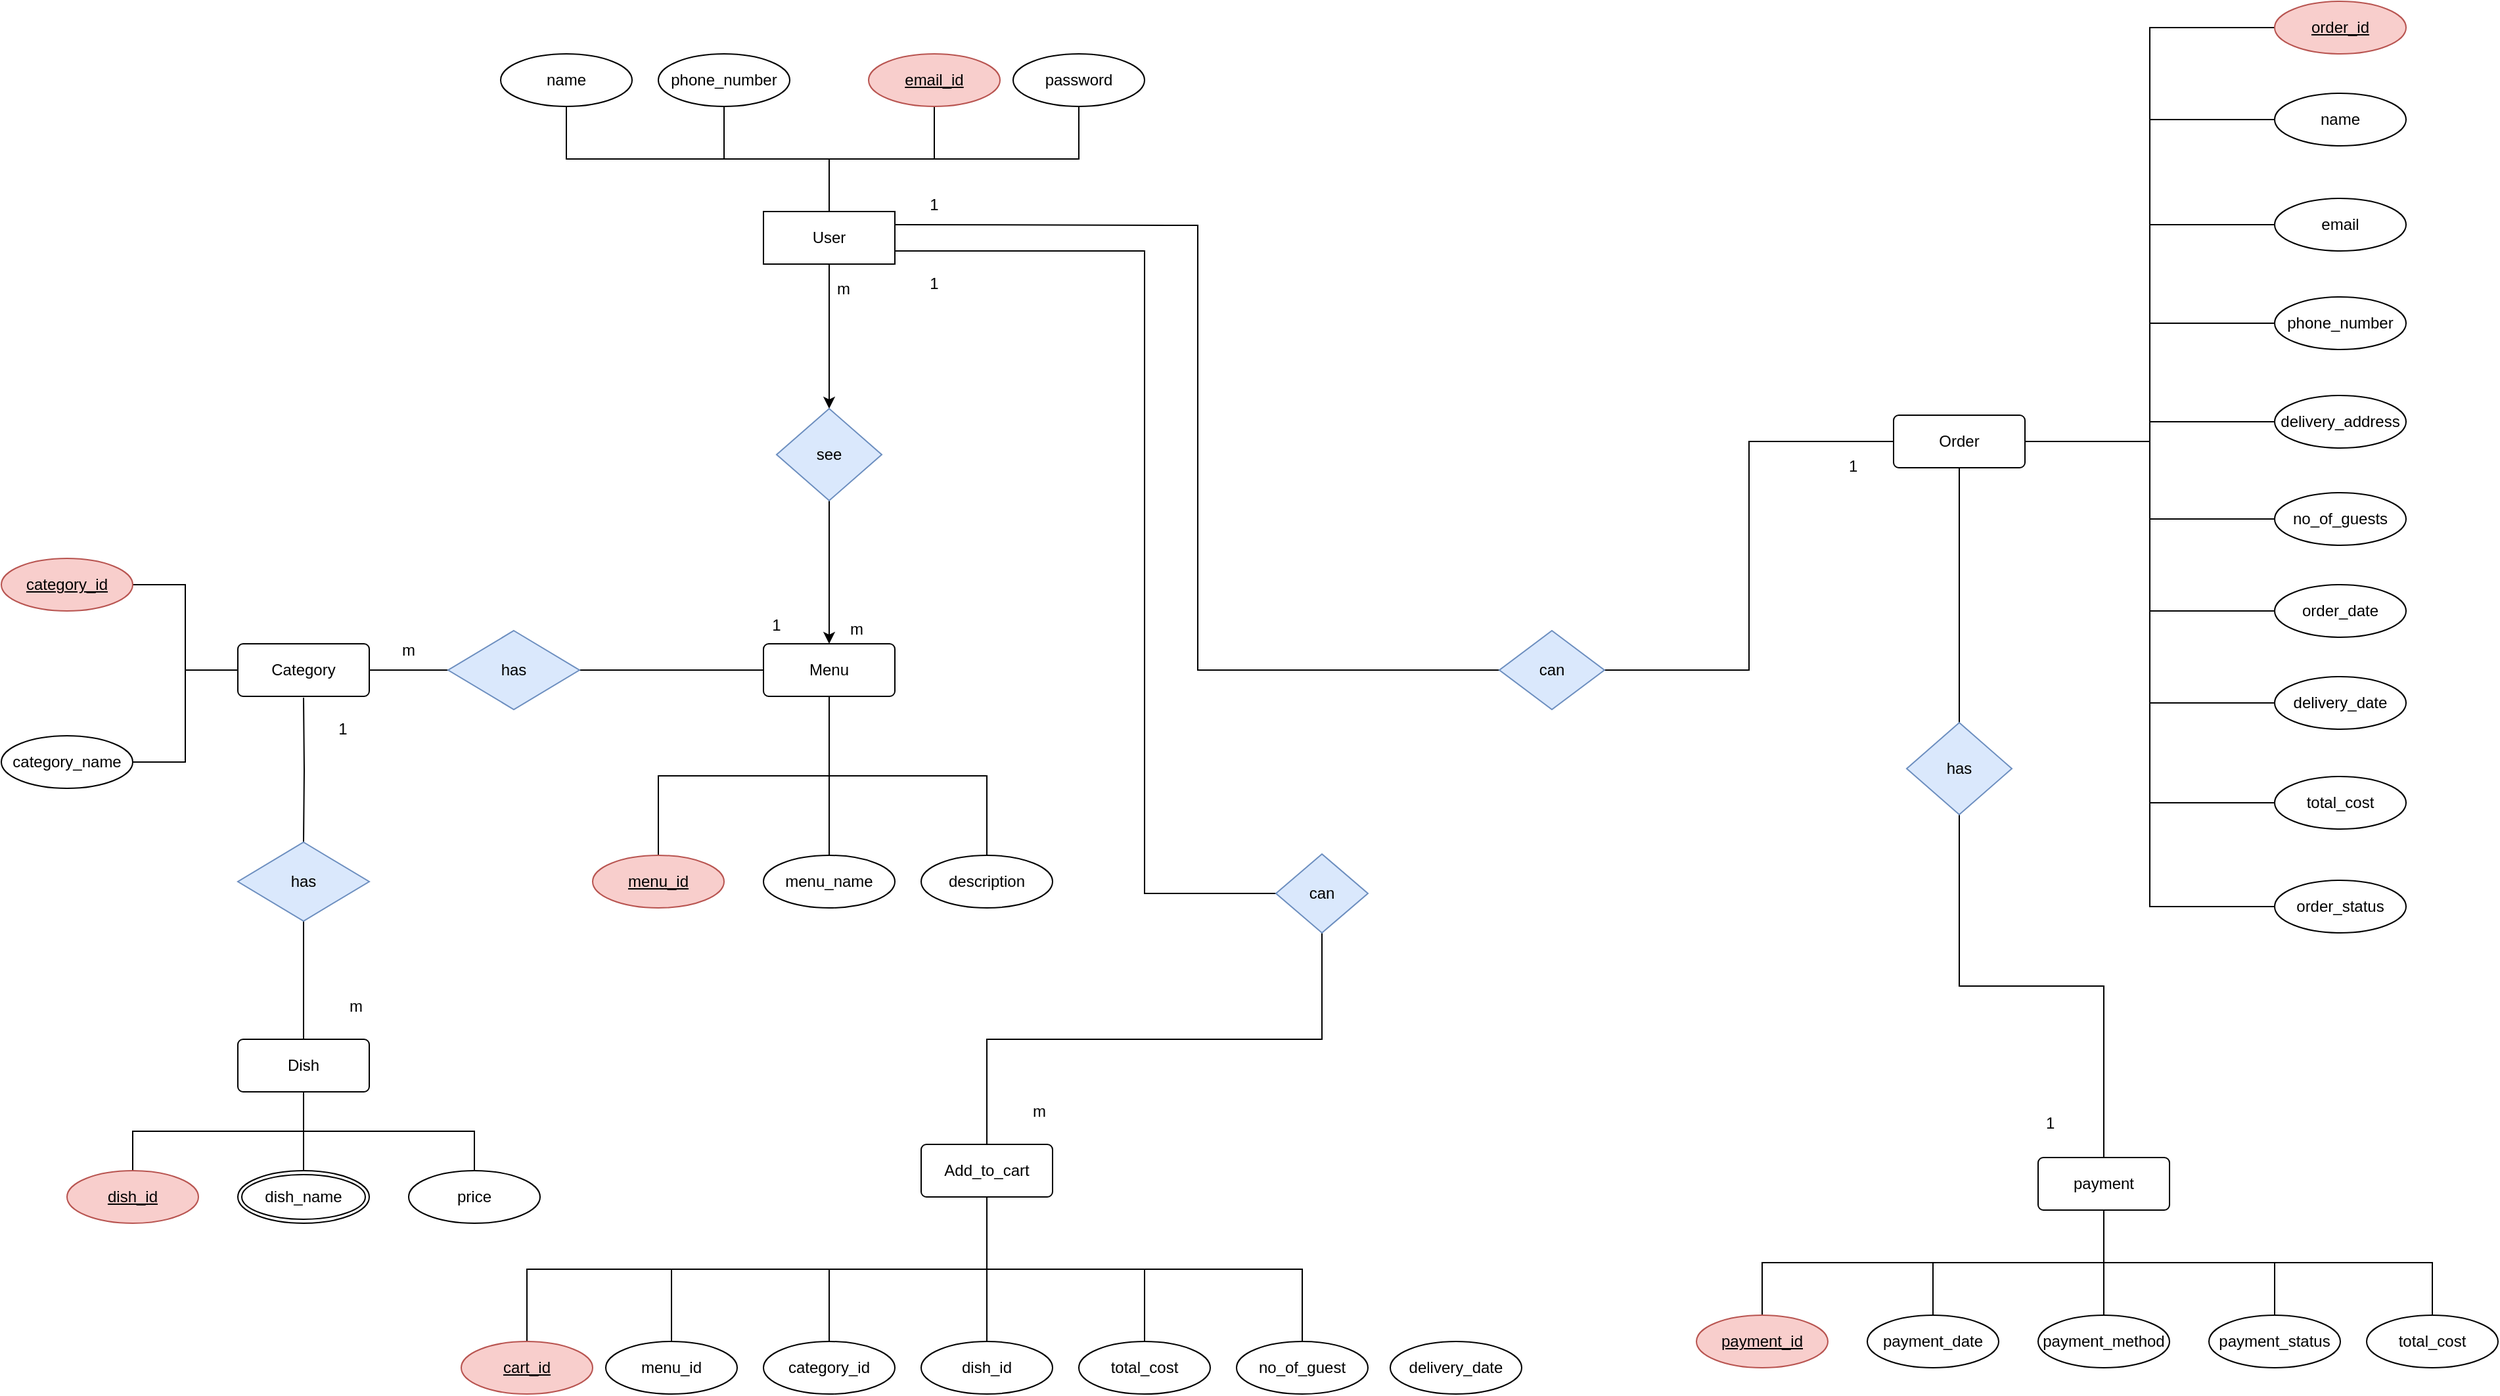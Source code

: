 <mxfile version="21.0.6" type="device"><diagram name="Page-1" id="XF-kKE0dtJpNakF3JRBF"><mxGraphModel dx="3089" dy="1598" grid="1" gridSize="10" guides="1" tooltips="1" connect="1" arrows="1" fold="1" page="1" pageScale="1" pageWidth="827" pageHeight="1169" math="0" shadow="0"><root><mxCell id="0"/><mxCell id="1" parent="0"/><mxCell id="-uG97WKaE9Wgx-sMF0Sz-5" style="edgeStyle=orthogonalEdgeStyle;rounded=0;orthogonalLoop=1;jettySize=auto;html=1;entryX=0.5;entryY=1;entryDx=0;entryDy=0;exitX=0.5;exitY=0;exitDx=0;exitDy=0;endArrow=none;endFill=0;" parent="1" source="2VenwMwVTydl-7DKRaez-1" target="-uG97WKaE9Wgx-sMF0Sz-1" edge="1"><mxGeometry relative="1" as="geometry"/></mxCell><mxCell id="-uG97WKaE9Wgx-sMF0Sz-6" style="edgeStyle=orthogonalEdgeStyle;rounded=0;orthogonalLoop=1;jettySize=auto;html=1;entryX=0.5;entryY=1;entryDx=0;entryDy=0;endArrow=none;endFill=0;" parent="1" source="2VenwMwVTydl-7DKRaez-1" target="-uG97WKaE9Wgx-sMF0Sz-2" edge="1"><mxGeometry relative="1" as="geometry"/></mxCell><mxCell id="-uG97WKaE9Wgx-sMF0Sz-7" style="edgeStyle=orthogonalEdgeStyle;rounded=0;orthogonalLoop=1;jettySize=auto;html=1;entryX=0.5;entryY=1;entryDx=0;entryDy=0;exitX=0.5;exitY=0;exitDx=0;exitDy=0;endArrow=none;endFill=0;" parent="1" source="2VenwMwVTydl-7DKRaez-1" target="-uG97WKaE9Wgx-sMF0Sz-3" edge="1"><mxGeometry relative="1" as="geometry"/></mxCell><mxCell id="-uG97WKaE9Wgx-sMF0Sz-8" style="edgeStyle=orthogonalEdgeStyle;rounded=0;orthogonalLoop=1;jettySize=auto;html=1;entryX=0.5;entryY=1;entryDx=0;entryDy=0;exitX=0.5;exitY=0;exitDx=0;exitDy=0;endArrow=none;endFill=0;" parent="1" source="2VenwMwVTydl-7DKRaez-1" target="-uG97WKaE9Wgx-sMF0Sz-4" edge="1"><mxGeometry relative="1" as="geometry"/></mxCell><mxCell id="-uG97WKaE9Wgx-sMF0Sz-11" value="" style="edgeStyle=orthogonalEdgeStyle;rounded=0;orthogonalLoop=1;jettySize=auto;html=1;endArrow=classic;endFill=1;" parent="1" source="2VenwMwVTydl-7DKRaez-1" target="-uG97WKaE9Wgx-sMF0Sz-10" edge="1"><mxGeometry relative="1" as="geometry"/></mxCell><mxCell id="2VenwMwVTydl-7DKRaez-1" value="User" style="whiteSpace=wrap;html=1;align=center;" parent="1" vertex="1"><mxGeometry x="350" y="160" width="100" height="40" as="geometry"/></mxCell><mxCell id="-uG97WKaE9Wgx-sMF0Sz-1" value="name" style="ellipse;whiteSpace=wrap;html=1;align=center;" parent="1" vertex="1"><mxGeometry x="150" y="40" width="100" height="40" as="geometry"/></mxCell><mxCell id="-uG97WKaE9Wgx-sMF0Sz-2" value="phone_number" style="ellipse;whiteSpace=wrap;html=1;align=center;" parent="1" vertex="1"><mxGeometry x="270" y="40" width="100" height="40" as="geometry"/></mxCell><mxCell id="-uG97WKaE9Wgx-sMF0Sz-3" value="email_id" style="ellipse;whiteSpace=wrap;html=1;align=center;fontStyle=4;fillColor=#f8cecc;strokeColor=#b85450;" parent="1" vertex="1"><mxGeometry x="430" y="40" width="100" height="40" as="geometry"/></mxCell><mxCell id="-uG97WKaE9Wgx-sMF0Sz-4" value="password" style="ellipse;whiteSpace=wrap;html=1;align=center;" parent="1" vertex="1"><mxGeometry x="540" y="40" width="100" height="40" as="geometry"/></mxCell><mxCell id="-uG97WKaE9Wgx-sMF0Sz-111" style="edgeStyle=orthogonalEdgeStyle;rounded=0;orthogonalLoop=1;jettySize=auto;html=1;entryX=0.5;entryY=0;entryDx=0;entryDy=0;endArrow=none;endFill=0;exitX=0.5;exitY=1;exitDx=0;exitDy=0;" parent="1" source="-uG97WKaE9Wgx-sMF0Sz-9" target="-uG97WKaE9Wgx-sMF0Sz-109" edge="1"><mxGeometry relative="1" as="geometry"/></mxCell><mxCell id="vUsRs15WoBCF-Gh3LE6S-5" style="edgeStyle=orthogonalEdgeStyle;rounded=0;orthogonalLoop=1;jettySize=auto;html=1;entryX=0.5;entryY=0;entryDx=0;entryDy=0;endArrow=none;endFill=0;" parent="1" source="-uG97WKaE9Wgx-sMF0Sz-9" target="vUsRs15WoBCF-Gh3LE6S-30" edge="1"><mxGeometry relative="1" as="geometry"><mxPoint x="380" y="650" as="targetPoint"/></mxGeometry></mxCell><mxCell id="vUsRs15WoBCF-Gh3LE6S-8" style="edgeStyle=orthogonalEdgeStyle;rounded=0;orthogonalLoop=1;jettySize=auto;html=1;entryX=1;entryY=0.5;entryDx=0;entryDy=0;endArrow=none;endFill=0;" parent="1" source="-uG97WKaE9Wgx-sMF0Sz-9" target="vUsRs15WoBCF-Gh3LE6S-7" edge="1"><mxGeometry relative="1" as="geometry"/></mxCell><mxCell id="vUsRs15WoBCF-Gh3LE6S-31" style="edgeStyle=orthogonalEdgeStyle;rounded=0;orthogonalLoop=1;jettySize=auto;html=1;entryX=0.5;entryY=0;entryDx=0;entryDy=0;exitX=0.5;exitY=1;exitDx=0;exitDy=0;endArrow=none;endFill=0;" parent="1" source="-uG97WKaE9Wgx-sMF0Sz-9" target="vUsRs15WoBCF-Gh3LE6S-29" edge="1"><mxGeometry relative="1" as="geometry"/></mxCell><mxCell id="vUsRs15WoBCF-Gh3LE6S-67" style="edgeStyle=orthogonalEdgeStyle;rounded=0;orthogonalLoop=1;jettySize=auto;html=1;entryX=0;entryY=0.5;entryDx=0;entryDy=0;endArrow=none;endFill=0;" parent="1" target="vUsRs15WoBCF-Gh3LE6S-64" edge="1"><mxGeometry relative="1" as="geometry"><mxPoint x="450" y="170" as="sourcePoint"/></mxGeometry></mxCell><mxCell id="-uG97WKaE9Wgx-sMF0Sz-9" value="Menu" style="rounded=1;arcSize=10;whiteSpace=wrap;html=1;align=center;" parent="1" vertex="1"><mxGeometry x="350" y="489" width="100" height="40" as="geometry"/></mxCell><mxCell id="-uG97WKaE9Wgx-sMF0Sz-12" value="" style="edgeStyle=orthogonalEdgeStyle;rounded=0;orthogonalLoop=1;jettySize=auto;html=1;endArrow=classic;endFill=1;" parent="1" source="-uG97WKaE9Wgx-sMF0Sz-10" target="-uG97WKaE9Wgx-sMF0Sz-9" edge="1"><mxGeometry relative="1" as="geometry"/></mxCell><mxCell id="-uG97WKaE9Wgx-sMF0Sz-47" style="edgeStyle=orthogonalEdgeStyle;rounded=0;orthogonalLoop=1;jettySize=auto;html=1;entryX=0;entryY=0.5;entryDx=0;entryDy=0;endArrow=none;endFill=0;exitX=1;exitY=0.5;exitDx=0;exitDy=0;" parent="1" source="vUsRs15WoBCF-Gh3LE6S-64" target="-uG97WKaE9Wgx-sMF0Sz-32" edge="1"><mxGeometry relative="1" as="geometry"/></mxCell><mxCell id="-uG97WKaE9Wgx-sMF0Sz-10" value="see" style="shape=rhombus;perimeter=rhombusPerimeter;whiteSpace=wrap;html=1;align=center;fillColor=#dae8fc;strokeColor=#6c8ebf;" parent="1" vertex="1"><mxGeometry x="360" y="310" width="80" height="70" as="geometry"/></mxCell><mxCell id="-uG97WKaE9Wgx-sMF0Sz-18" value="name" style="ellipse;whiteSpace=wrap;html=1;align=center;" parent="1" vertex="1"><mxGeometry x="1500" y="70" width="100" height="40" as="geometry"/></mxCell><mxCell id="-uG97WKaE9Wgx-sMF0Sz-57" value="" style="edgeStyle=orthogonalEdgeStyle;rounded=0;orthogonalLoop=1;jettySize=auto;html=1;endArrow=none;endFill=0;" parent="1" source="-uG97WKaE9Wgx-sMF0Sz-32" target="-uG97WKaE9Wgx-sMF0Sz-56" edge="1"><mxGeometry relative="1" as="geometry"/></mxCell><mxCell id="-uG97WKaE9Wgx-sMF0Sz-70" style="edgeStyle=orthogonalEdgeStyle;rounded=0;orthogonalLoop=1;jettySize=auto;html=1;entryX=0;entryY=0.5;entryDx=0;entryDy=0;endArrow=none;endFill=0;" parent="1" source="-uG97WKaE9Wgx-sMF0Sz-32" target="-uG97WKaE9Wgx-sMF0Sz-41" edge="1"><mxGeometry relative="1" as="geometry"/></mxCell><mxCell id="-uG97WKaE9Wgx-sMF0Sz-71" style="edgeStyle=orthogonalEdgeStyle;rounded=0;orthogonalLoop=1;jettySize=auto;html=1;entryX=0;entryY=0.5;entryDx=0;entryDy=0;endArrow=none;endFill=0;" parent="1" source="-uG97WKaE9Wgx-sMF0Sz-32" target="-uG97WKaE9Wgx-sMF0Sz-18" edge="1"><mxGeometry relative="1" as="geometry"/></mxCell><mxCell id="-uG97WKaE9Wgx-sMF0Sz-72" style="edgeStyle=orthogonalEdgeStyle;rounded=0;orthogonalLoop=1;jettySize=auto;html=1;entryX=0;entryY=0.5;entryDx=0;entryDy=0;endArrow=none;endFill=0;" parent="1" source="-uG97WKaE9Wgx-sMF0Sz-32" target="-uG97WKaE9Wgx-sMF0Sz-35" edge="1"><mxGeometry relative="1" as="geometry"/></mxCell><mxCell id="-uG97WKaE9Wgx-sMF0Sz-73" style="edgeStyle=orthogonalEdgeStyle;rounded=0;orthogonalLoop=1;jettySize=auto;html=1;entryX=0;entryY=0.5;entryDx=0;entryDy=0;endArrow=none;endFill=0;" parent="1" source="-uG97WKaE9Wgx-sMF0Sz-32" target="-uG97WKaE9Wgx-sMF0Sz-34" edge="1"><mxGeometry relative="1" as="geometry"/></mxCell><mxCell id="-uG97WKaE9Wgx-sMF0Sz-74" style="edgeStyle=orthogonalEdgeStyle;rounded=0;orthogonalLoop=1;jettySize=auto;html=1;entryX=0;entryY=0.5;entryDx=0;entryDy=0;endArrow=none;endFill=0;" parent="1" source="-uG97WKaE9Wgx-sMF0Sz-32" target="-uG97WKaE9Wgx-sMF0Sz-42" edge="1"><mxGeometry relative="1" as="geometry"/></mxCell><mxCell id="-uG97WKaE9Wgx-sMF0Sz-75" style="edgeStyle=orthogonalEdgeStyle;rounded=0;orthogonalLoop=1;jettySize=auto;html=1;entryX=0;entryY=0.5;entryDx=0;entryDy=0;endArrow=none;endFill=0;" parent="1" source="-uG97WKaE9Wgx-sMF0Sz-32" target="-uG97WKaE9Wgx-sMF0Sz-36" edge="1"><mxGeometry relative="1" as="geometry"/></mxCell><mxCell id="-uG97WKaE9Wgx-sMF0Sz-77" style="edgeStyle=orthogonalEdgeStyle;rounded=0;orthogonalLoop=1;jettySize=auto;html=1;entryX=0;entryY=0.5;entryDx=0;entryDy=0;endArrow=none;endFill=0;" parent="1" source="-uG97WKaE9Wgx-sMF0Sz-32" target="-uG97WKaE9Wgx-sMF0Sz-37" edge="1"><mxGeometry relative="1" as="geometry"/></mxCell><mxCell id="-uG97WKaE9Wgx-sMF0Sz-78" style="edgeStyle=orthogonalEdgeStyle;rounded=0;orthogonalLoop=1;jettySize=auto;html=1;entryX=0;entryY=0.5;entryDx=0;entryDy=0;endArrow=none;endFill=0;" parent="1" source="-uG97WKaE9Wgx-sMF0Sz-32" target="-uG97WKaE9Wgx-sMF0Sz-39" edge="1"><mxGeometry relative="1" as="geometry"/></mxCell><mxCell id="-uG97WKaE9Wgx-sMF0Sz-79" style="edgeStyle=orthogonalEdgeStyle;rounded=0;orthogonalLoop=1;jettySize=auto;html=1;entryX=0;entryY=0.5;entryDx=0;entryDy=0;endArrow=none;endFill=0;" parent="1" source="-uG97WKaE9Wgx-sMF0Sz-32" target="-uG97WKaE9Wgx-sMF0Sz-40" edge="1"><mxGeometry relative="1" as="geometry"/></mxCell><mxCell id="-uG97WKaE9Wgx-sMF0Sz-80" style="edgeStyle=orthogonalEdgeStyle;rounded=0;orthogonalLoop=1;jettySize=auto;html=1;entryX=0;entryY=0.5;entryDx=0;entryDy=0;endArrow=none;endFill=0;" parent="1" source="-uG97WKaE9Wgx-sMF0Sz-32" target="3U-VzfgGj_ekBbEhc1B7-1" edge="1"><mxGeometry relative="1" as="geometry"><mxPoint x="1500" y="689.0" as="targetPoint"/></mxGeometry></mxCell><mxCell id="-uG97WKaE9Wgx-sMF0Sz-32" value="Order" style="rounded=1;arcSize=10;whiteSpace=wrap;html=1;align=center;" parent="1" vertex="1"><mxGeometry x="1210" y="315" width="100" height="40" as="geometry"/></mxCell><mxCell id="-uG97WKaE9Wgx-sMF0Sz-34" value="phone_number" style="ellipse;whiteSpace=wrap;html=1;align=center;" parent="1" vertex="1"><mxGeometry x="1500" y="225" width="100" height="40" as="geometry"/></mxCell><mxCell id="-uG97WKaE9Wgx-sMF0Sz-35" value="email" style="ellipse;whiteSpace=wrap;html=1;align=center;" parent="1" vertex="1"><mxGeometry x="1500" y="150" width="100" height="40" as="geometry"/></mxCell><mxCell id="-uG97WKaE9Wgx-sMF0Sz-36" value="no_of_guests" style="ellipse;whiteSpace=wrap;html=1;align=center;" parent="1" vertex="1"><mxGeometry x="1500" y="374" width="100" height="40" as="geometry"/></mxCell><mxCell id="-uG97WKaE9Wgx-sMF0Sz-37" value="order_date" style="ellipse;whiteSpace=wrap;html=1;align=center;" parent="1" vertex="1"><mxGeometry x="1500" y="444" width="100" height="40" as="geometry"/></mxCell><mxCell id="-uG97WKaE9Wgx-sMF0Sz-39" value="delivery_date" style="ellipse;whiteSpace=wrap;html=1;align=center;" parent="1" vertex="1"><mxGeometry x="1500" y="514" width="100" height="40" as="geometry"/></mxCell><mxCell id="-uG97WKaE9Wgx-sMF0Sz-40" value="total_cost" style="ellipse;whiteSpace=wrap;html=1;align=center;" parent="1" vertex="1"><mxGeometry x="1500" y="590" width="100" height="40" as="geometry"/></mxCell><mxCell id="-uG97WKaE9Wgx-sMF0Sz-41" value="order_id" style="ellipse;whiteSpace=wrap;html=1;align=center;fontStyle=4;fillColor=#f8cecc;strokeColor=#b85450;" parent="1" vertex="1"><mxGeometry x="1500" width="100" height="40" as="geometry"/></mxCell><mxCell id="-uG97WKaE9Wgx-sMF0Sz-42" value="delivery_address" style="ellipse;whiteSpace=wrap;html=1;align=center;" parent="1" vertex="1"><mxGeometry x="1500" y="300" width="100" height="40" as="geometry"/></mxCell><mxCell id="-uG97WKaE9Wgx-sMF0Sz-65" style="edgeStyle=orthogonalEdgeStyle;rounded=0;orthogonalLoop=1;jettySize=auto;html=1;entryX=0.5;entryY=0;entryDx=0;entryDy=0;endArrow=none;endFill=0;exitX=0.5;exitY=1;exitDx=0;exitDy=0;" parent="1" source="-uG97WKaE9Wgx-sMF0Sz-53" target="-uG97WKaE9Wgx-sMF0Sz-59" edge="1"><mxGeometry relative="1" as="geometry"/></mxCell><mxCell id="-uG97WKaE9Wgx-sMF0Sz-66" style="edgeStyle=orthogonalEdgeStyle;rounded=0;orthogonalLoop=1;jettySize=auto;html=1;entryX=0.5;entryY=0;entryDx=0;entryDy=0;endArrow=none;endFill=0;exitX=0.5;exitY=1;exitDx=0;exitDy=0;" parent="1" source="-uG97WKaE9Wgx-sMF0Sz-53" target="-uG97WKaE9Wgx-sMF0Sz-60" edge="1"><mxGeometry relative="1" as="geometry"/></mxCell><mxCell id="-uG97WKaE9Wgx-sMF0Sz-67" style="edgeStyle=orthogonalEdgeStyle;rounded=0;orthogonalLoop=1;jettySize=auto;html=1;entryX=0.5;entryY=0;entryDx=0;entryDy=0;endArrow=none;endFill=0;" parent="1" source="-uG97WKaE9Wgx-sMF0Sz-53" target="3U-VzfgGj_ekBbEhc1B7-2" edge="1"><mxGeometry relative="1" as="geometry"><mxPoint x="1370" y="1000" as="targetPoint"/></mxGeometry></mxCell><mxCell id="-uG97WKaE9Wgx-sMF0Sz-68" style="edgeStyle=orthogonalEdgeStyle;rounded=0;orthogonalLoop=1;jettySize=auto;html=1;entryX=0.5;entryY=0;entryDx=0;entryDy=0;endArrow=none;endFill=0;exitX=0.5;exitY=1;exitDx=0;exitDy=0;" parent="1" source="-uG97WKaE9Wgx-sMF0Sz-53" target="3U-VzfgGj_ekBbEhc1B7-3" edge="1"><mxGeometry relative="1" as="geometry"><mxPoint x="1500" y="1000" as="targetPoint"/></mxGeometry></mxCell><mxCell id="-uG97WKaE9Wgx-sMF0Sz-82" style="edgeStyle=orthogonalEdgeStyle;rounded=0;orthogonalLoop=1;jettySize=auto;html=1;entryX=0.5;entryY=0;entryDx=0;entryDy=0;endArrow=none;endFill=0;exitX=0.5;exitY=1;exitDx=0;exitDy=0;" parent="1" source="-uG97WKaE9Wgx-sMF0Sz-53" target="-uG97WKaE9Wgx-sMF0Sz-98" edge="1"><mxGeometry relative="1" as="geometry"><mxPoint x="1630" y="1000" as="targetPoint"/></mxGeometry></mxCell><mxCell id="-uG97WKaE9Wgx-sMF0Sz-53" value="payment" style="rounded=1;arcSize=10;whiteSpace=wrap;html=1;align=center;" parent="1" vertex="1"><mxGeometry x="1320" y="880" width="100" height="40" as="geometry"/></mxCell><mxCell id="-uG97WKaE9Wgx-sMF0Sz-58" value="" style="edgeStyle=orthogonalEdgeStyle;rounded=0;orthogonalLoop=1;jettySize=auto;html=1;endArrow=none;endFill=0;entryX=0.5;entryY=0;entryDx=0;entryDy=0;exitX=0.5;exitY=1;exitDx=0;exitDy=0;" parent="1" source="-uG97WKaE9Wgx-sMF0Sz-56" target="-uG97WKaE9Wgx-sMF0Sz-53" edge="1"><mxGeometry relative="1" as="geometry"><mxPoint x="1260" y="730" as="targetPoint"/></mxGeometry></mxCell><mxCell id="-uG97WKaE9Wgx-sMF0Sz-56" value="has" style="shape=rhombus;perimeter=rhombusPerimeter;whiteSpace=wrap;html=1;align=center;fillColor=#dae8fc;strokeColor=#6c8ebf;" parent="1" vertex="1"><mxGeometry x="1220" y="549" width="80" height="70" as="geometry"/></mxCell><mxCell id="-uG97WKaE9Wgx-sMF0Sz-59" value="payment_id" style="ellipse;whiteSpace=wrap;html=1;align=center;fontStyle=4;fillColor=#f8cecc;strokeColor=#b85450;" parent="1" vertex="1"><mxGeometry x="1060" y="1000" width="100" height="40" as="geometry"/></mxCell><mxCell id="-uG97WKaE9Wgx-sMF0Sz-60" value="payment_date" style="ellipse;whiteSpace=wrap;html=1;align=center;" parent="1" vertex="1"><mxGeometry x="1190" y="1000" width="100" height="40" as="geometry"/></mxCell><mxCell id="-uG97WKaE9Wgx-sMF0Sz-97" value="m" style="text;strokeColor=none;fillColor=none;spacingLeft=4;spacingRight=4;overflow=hidden;rotatable=0;points=[[0,0.5],[1,0.5]];portConstraint=eastwest;fontSize=12;" parent="1" vertex="1"><mxGeometry x="400" y="205" width="40" height="30" as="geometry"/></mxCell><mxCell id="-uG97WKaE9Wgx-sMF0Sz-98" value="total_cost" style="ellipse;whiteSpace=wrap;html=1;align=center;" parent="1" vertex="1"><mxGeometry x="1570" y="1000" width="100" height="40" as="geometry"/></mxCell><mxCell id="-uG97WKaE9Wgx-sMF0Sz-109" value="menu_id" style="ellipse;whiteSpace=wrap;html=1;align=center;fillColor=#f8cecc;strokeColor=#b85450;fontStyle=4" parent="1" vertex="1"><mxGeometry x="220" y="650" width="100" height="40" as="geometry"/></mxCell><mxCell id="-uG97WKaE9Wgx-sMF0Sz-117" value="m" style="text;strokeColor=none;fillColor=none;spacingLeft=4;spacingRight=4;overflow=hidden;rotatable=0;points=[[0,0.5],[1,0.5]];portConstraint=eastwest;fontSize=12;" parent="1" vertex="1"><mxGeometry x="410" y="464" width="40" height="30" as="geometry"/></mxCell><mxCell id="-uG97WKaE9Wgx-sMF0Sz-118" value="1" style="text;strokeColor=none;fillColor=none;spacingLeft=4;spacingRight=4;overflow=hidden;rotatable=0;points=[[0,0.5],[1,0.5]];portConstraint=eastwest;fontSize=12;" parent="1" vertex="1"><mxGeometry x="1170" y="340" width="40" height="30" as="geometry"/></mxCell><mxCell id="-uG97WKaE9Wgx-sMF0Sz-120" value="1" style="text;strokeColor=none;fillColor=none;spacingLeft=4;spacingRight=4;overflow=hidden;rotatable=0;points=[[0,0.5],[1,0.5]];portConstraint=eastwest;fontSize=12;" parent="1" vertex="1"><mxGeometry x="1320" y="840" width="40" height="30" as="geometry"/></mxCell><mxCell id="3U-VzfgGj_ekBbEhc1B7-1" value="order_status" style="ellipse;whiteSpace=wrap;html=1;align=center;" parent="1" vertex="1"><mxGeometry x="1500" y="669" width="100" height="40" as="geometry"/></mxCell><mxCell id="3U-VzfgGj_ekBbEhc1B7-2" value="payment_method" style="ellipse;whiteSpace=wrap;html=1;align=center;" parent="1" vertex="1"><mxGeometry x="1320" y="1000" width="100" height="40" as="geometry"/></mxCell><mxCell id="3U-VzfgGj_ekBbEhc1B7-3" value="payment_status" style="ellipse;whiteSpace=wrap;html=1;align=center;" parent="1" vertex="1"><mxGeometry x="1450" y="1000" width="100" height="40" as="geometry"/></mxCell><mxCell id="vUsRs15WoBCF-Gh3LE6S-10" style="edgeStyle=orthogonalEdgeStyle;rounded=0;orthogonalLoop=1;jettySize=auto;html=1;entryX=1;entryY=0.5;entryDx=0;entryDy=0;endArrow=none;endFill=0;exitX=0;exitY=0.5;exitDx=0;exitDy=0;" parent="1" source="vUsRs15WoBCF-Gh3LE6S-1" target="vUsRs15WoBCF-Gh3LE6S-4" edge="1"><mxGeometry relative="1" as="geometry"/></mxCell><mxCell id="vUsRs15WoBCF-Gh3LE6S-14" style="edgeStyle=orthogonalEdgeStyle;rounded=0;orthogonalLoop=1;jettySize=auto;html=1;entryX=1;entryY=0.5;entryDx=0;entryDy=0;endArrow=none;endFill=0;" parent="1" source="vUsRs15WoBCF-Gh3LE6S-1" target="vUsRs15WoBCF-Gh3LE6S-32" edge="1"><mxGeometry relative="1" as="geometry"><mxPoint x="-130" y="584" as="targetPoint"/></mxGeometry></mxCell><mxCell id="vUsRs15WoBCF-Gh3LE6S-16" style="edgeStyle=orthogonalEdgeStyle;rounded=0;orthogonalLoop=1;jettySize=auto;html=1;entryX=0.5;entryY=0;entryDx=0;entryDy=0;endArrow=none;endFill=0;startArrow=none;" parent="1" target="vUsRs15WoBCF-Gh3LE6S-15" edge="1"><mxGeometry relative="1" as="geometry"><mxPoint y="530" as="sourcePoint"/></mxGeometry></mxCell><mxCell id="vUsRs15WoBCF-Gh3LE6S-1" value="Category" style="rounded=1;arcSize=10;whiteSpace=wrap;html=1;align=center;" parent="1" vertex="1"><mxGeometry x="-50" y="489" width="100" height="40" as="geometry"/></mxCell><mxCell id="vUsRs15WoBCF-Gh3LE6S-4" value="category_id" style="ellipse;whiteSpace=wrap;html=1;align=center;fillColor=#f8cecc;strokeColor=#b85450;fontStyle=4" parent="1" vertex="1"><mxGeometry x="-230" y="424" width="100" height="40" as="geometry"/></mxCell><mxCell id="vUsRs15WoBCF-Gh3LE6S-9" style="edgeStyle=orthogonalEdgeStyle;rounded=0;orthogonalLoop=1;jettySize=auto;html=1;entryX=1;entryY=0.5;entryDx=0;entryDy=0;endArrow=none;endFill=0;" parent="1" source="vUsRs15WoBCF-Gh3LE6S-7" target="vUsRs15WoBCF-Gh3LE6S-1" edge="1"><mxGeometry relative="1" as="geometry"/></mxCell><mxCell id="vUsRs15WoBCF-Gh3LE6S-7" value="has" style="shape=rhombus;perimeter=rhombusPerimeter;whiteSpace=wrap;html=1;align=center;fillColor=#dae8fc;strokeColor=#6c8ebf;" parent="1" vertex="1"><mxGeometry x="110" y="479" width="100" height="60" as="geometry"/></mxCell><mxCell id="vUsRs15WoBCF-Gh3LE6S-18" style="edgeStyle=orthogonalEdgeStyle;rounded=0;orthogonalLoop=1;jettySize=auto;html=1;entryX=0.5;entryY=0;entryDx=0;entryDy=0;endArrow=none;endFill=0;" parent="1" source="vUsRs15WoBCF-Gh3LE6S-15" target="vUsRs15WoBCF-Gh3LE6S-17" edge="1"><mxGeometry relative="1" as="geometry"/></mxCell><mxCell id="vUsRs15WoBCF-Gh3LE6S-15" value="has" style="shape=rhombus;perimeter=rhombusPerimeter;whiteSpace=wrap;html=1;align=center;fillColor=#dae8fc;strokeColor=#6c8ebf;" parent="1" vertex="1"><mxGeometry x="-50" y="640" width="100" height="60" as="geometry"/></mxCell><mxCell id="vUsRs15WoBCF-Gh3LE6S-25" style="edgeStyle=orthogonalEdgeStyle;rounded=0;orthogonalLoop=1;jettySize=auto;html=1;entryX=0.5;entryY=0;entryDx=0;entryDy=0;exitX=0.5;exitY=1;exitDx=0;exitDy=0;endArrow=none;endFill=0;" parent="1" source="vUsRs15WoBCF-Gh3LE6S-17" target="vUsRs15WoBCF-Gh3LE6S-19" edge="1"><mxGeometry relative="1" as="geometry"/></mxCell><mxCell id="vUsRs15WoBCF-Gh3LE6S-26" style="edgeStyle=orthogonalEdgeStyle;rounded=0;orthogonalLoop=1;jettySize=auto;html=1;entryX=0.5;entryY=0;entryDx=0;entryDy=0;endArrow=none;endFill=0;" parent="1" source="vUsRs15WoBCF-Gh3LE6S-17" target="vUsRs15WoBCF-Gh3LE6S-24" edge="1"><mxGeometry relative="1" as="geometry"/></mxCell><mxCell id="vUsRs15WoBCF-Gh3LE6S-34" style="edgeStyle=orthogonalEdgeStyle;rounded=0;orthogonalLoop=1;jettySize=auto;html=1;entryX=0.5;entryY=0;entryDx=0;entryDy=0;exitX=0.5;exitY=1;exitDx=0;exitDy=0;endArrow=none;endFill=0;" parent="1" source="vUsRs15WoBCF-Gh3LE6S-17" target="vUsRs15WoBCF-Gh3LE6S-33" edge="1"><mxGeometry relative="1" as="geometry"/></mxCell><mxCell id="vUsRs15WoBCF-Gh3LE6S-17" value="Dish" style="rounded=1;arcSize=10;whiteSpace=wrap;html=1;align=center;" parent="1" vertex="1"><mxGeometry x="-50" y="790" width="100" height="40" as="geometry"/></mxCell><mxCell id="vUsRs15WoBCF-Gh3LE6S-19" value="dish_id" style="ellipse;whiteSpace=wrap;html=1;align=center;fontStyle=4;fillColor=#f8cecc;strokeColor=#b85450;" parent="1" vertex="1"><mxGeometry x="-180" y="890" width="100" height="40" as="geometry"/></mxCell><mxCell id="vUsRs15WoBCF-Gh3LE6S-24" value="dish_name" style="ellipse;shape=doubleEllipse;margin=3;whiteSpace=wrap;html=1;align=center;" parent="1" vertex="1"><mxGeometry x="-50" y="890" width="100" height="40" as="geometry"/></mxCell><mxCell id="vUsRs15WoBCF-Gh3LE6S-29" value="description" style="ellipse;whiteSpace=wrap;html=1;align=center;" parent="1" vertex="1"><mxGeometry x="470" y="650" width="100" height="40" as="geometry"/></mxCell><mxCell id="vUsRs15WoBCF-Gh3LE6S-30" value="menu_name" style="ellipse;whiteSpace=wrap;html=1;align=center;" parent="1" vertex="1"><mxGeometry x="350" y="650" width="100" height="40" as="geometry"/></mxCell><mxCell id="vUsRs15WoBCF-Gh3LE6S-32" value="category_name" style="ellipse;whiteSpace=wrap;html=1;align=center;" parent="1" vertex="1"><mxGeometry x="-230" y="559" width="100" height="40" as="geometry"/></mxCell><mxCell id="vUsRs15WoBCF-Gh3LE6S-33" value="price" style="ellipse;whiteSpace=wrap;html=1;align=center;" parent="1" vertex="1"><mxGeometry x="80" y="890" width="100" height="40" as="geometry"/></mxCell><mxCell id="vUsRs15WoBCF-Gh3LE6S-48" style="edgeStyle=orthogonalEdgeStyle;rounded=0;orthogonalLoop=1;jettySize=auto;html=1;entryX=0.5;entryY=0;entryDx=0;entryDy=0;exitX=0.5;exitY=1;exitDx=0;exitDy=0;endArrow=none;endFill=0;" parent="1" source="vUsRs15WoBCF-Gh3LE6S-39" target="vUsRs15WoBCF-Gh3LE6S-47" edge="1"><mxGeometry relative="1" as="geometry"/></mxCell><mxCell id="vUsRs15WoBCF-Gh3LE6S-49" style="edgeStyle=orthogonalEdgeStyle;rounded=0;orthogonalLoop=1;jettySize=auto;html=1;entryX=0.5;entryY=0;entryDx=0;entryDy=0;exitX=0.5;exitY=1;exitDx=0;exitDy=0;endArrow=none;endFill=0;" parent="1" source="vUsRs15WoBCF-Gh3LE6S-39" target="vUsRs15WoBCF-Gh3LE6S-41" edge="1"><mxGeometry relative="1" as="geometry"/></mxCell><mxCell id="vUsRs15WoBCF-Gh3LE6S-50" style="edgeStyle=orthogonalEdgeStyle;rounded=0;orthogonalLoop=1;jettySize=auto;html=1;entryX=0.5;entryY=0;entryDx=0;entryDy=0;exitX=0.5;exitY=1;exitDx=0;exitDy=0;endArrow=none;endFill=0;" parent="1" source="vUsRs15WoBCF-Gh3LE6S-39" target="vUsRs15WoBCF-Gh3LE6S-42" edge="1"><mxGeometry relative="1" as="geometry"/></mxCell><mxCell id="vUsRs15WoBCF-Gh3LE6S-51" style="edgeStyle=orthogonalEdgeStyle;rounded=0;orthogonalLoop=1;jettySize=auto;html=1;entryX=0.5;entryY=0;entryDx=0;entryDy=0;endArrow=none;endFill=0;" parent="1" source="vUsRs15WoBCF-Gh3LE6S-39" target="vUsRs15WoBCF-Gh3LE6S-55" edge="1"><mxGeometry relative="1" as="geometry"><mxPoint x="520" y="1020" as="targetPoint"/></mxGeometry></mxCell><mxCell id="vUsRs15WoBCF-Gh3LE6S-52" style="edgeStyle=orthogonalEdgeStyle;rounded=0;orthogonalLoop=1;jettySize=auto;html=1;entryX=0.5;entryY=0;entryDx=0;entryDy=0;exitX=0.5;exitY=1;exitDx=0;exitDy=0;endArrow=none;endFill=0;" parent="1" source="vUsRs15WoBCF-Gh3LE6S-39" target="vUsRs15WoBCF-Gh3LE6S-44" edge="1"><mxGeometry relative="1" as="geometry"/></mxCell><mxCell id="vUsRs15WoBCF-Gh3LE6S-53" style="edgeStyle=orthogonalEdgeStyle;rounded=0;orthogonalLoop=1;jettySize=auto;html=1;entryX=0.5;entryY=0;entryDx=0;entryDy=0;exitX=0.5;exitY=1;exitDx=0;exitDy=0;endArrow=none;endFill=0;" parent="1" source="vUsRs15WoBCF-Gh3LE6S-39" target="vUsRs15WoBCF-Gh3LE6S-45" edge="1"><mxGeometry relative="1" as="geometry"/></mxCell><mxCell id="vUsRs15WoBCF-Gh3LE6S-39" value="Add_to_cart" style="rounded=1;arcSize=10;whiteSpace=wrap;html=1;align=center;" parent="1" vertex="1"><mxGeometry x="470" y="870" width="100" height="40" as="geometry"/></mxCell><mxCell id="vUsRs15WoBCF-Gh3LE6S-41" value="menu_id" style="ellipse;whiteSpace=wrap;html=1;align=center;" parent="1" vertex="1"><mxGeometry x="230" y="1020" width="100" height="40" as="geometry"/></mxCell><mxCell id="vUsRs15WoBCF-Gh3LE6S-42" value="category_id" style="ellipse;whiteSpace=wrap;html=1;align=center;" parent="1" vertex="1"><mxGeometry x="350" y="1020" width="100" height="40" as="geometry"/></mxCell><mxCell id="vUsRs15WoBCF-Gh3LE6S-44" value="total_cost" style="ellipse;whiteSpace=wrap;html=1;align=center;" parent="1" vertex="1"><mxGeometry x="590" y="1020" width="100" height="40" as="geometry"/></mxCell><mxCell id="vUsRs15WoBCF-Gh3LE6S-45" value="no_of_guest" style="ellipse;whiteSpace=wrap;html=1;align=center;" parent="1" vertex="1"><mxGeometry x="710" y="1020" width="100" height="40" as="geometry"/></mxCell><mxCell id="vUsRs15WoBCF-Gh3LE6S-46" value="delivery_date" style="ellipse;whiteSpace=wrap;html=1;align=center;" parent="1" vertex="1"><mxGeometry x="827" y="1020" width="100" height="40" as="geometry"/></mxCell><mxCell id="vUsRs15WoBCF-Gh3LE6S-47" value="cart_id" style="ellipse;whiteSpace=wrap;html=1;align=center;fillColor=#f8cecc;strokeColor=#b85450;fontStyle=4" parent="1" vertex="1"><mxGeometry x="120" y="1020" width="100" height="40" as="geometry"/></mxCell><mxCell id="vUsRs15WoBCF-Gh3LE6S-55" value="dish_id" style="ellipse;whiteSpace=wrap;html=1;align=center;" parent="1" vertex="1"><mxGeometry x="470" y="1020" width="100" height="40" as="geometry"/></mxCell><mxCell id="vUsRs15WoBCF-Gh3LE6S-64" value="can" style="shape=rhombus;perimeter=rhombusPerimeter;whiteSpace=wrap;html=1;align=center;fillColor=#dae8fc;strokeColor=#6c8ebf;" parent="1" vertex="1"><mxGeometry x="910" y="479" width="80" height="60" as="geometry"/></mxCell><mxCell id="OC2fGQSKozr2m3RWf2Cv-1" value="1" style="text;html=1;strokeColor=none;fillColor=none;align=center;verticalAlign=middle;whiteSpace=wrap;rounded=0;" vertex="1" parent="1"><mxGeometry x="330" y="460" width="60" height="30" as="geometry"/></mxCell><mxCell id="OC2fGQSKozr2m3RWf2Cv-2" value="m" style="text;html=1;strokeColor=none;fillColor=none;align=center;verticalAlign=middle;whiteSpace=wrap;rounded=0;" vertex="1" parent="1"><mxGeometry x="50" y="479" width="60" height="30" as="geometry"/></mxCell><mxCell id="OC2fGQSKozr2m3RWf2Cv-4" value="1" style="text;html=1;strokeColor=none;fillColor=none;align=center;verticalAlign=middle;whiteSpace=wrap;rounded=0;" vertex="1" parent="1"><mxGeometry y="539" width="60" height="30" as="geometry"/></mxCell><mxCell id="OC2fGQSKozr2m3RWf2Cv-7" value="m" style="text;html=1;strokeColor=none;fillColor=none;align=center;verticalAlign=middle;whiteSpace=wrap;rounded=0;" vertex="1" parent="1"><mxGeometry x="10" y="750" width="60" height="30" as="geometry"/></mxCell><mxCell id="OC2fGQSKozr2m3RWf2Cv-9" style="edgeStyle=orthogonalEdgeStyle;rounded=0;orthogonalLoop=1;jettySize=auto;html=1;entryX=1;entryY=0.75;entryDx=0;entryDy=0;endArrow=none;endFill=0;" edge="1" parent="1" source="OC2fGQSKozr2m3RWf2Cv-8" target="2VenwMwVTydl-7DKRaez-1"><mxGeometry relative="1" as="geometry"><Array as="points"><mxPoint x="640" y="679"/><mxPoint x="640" y="190"/></Array></mxGeometry></mxCell><mxCell id="OC2fGQSKozr2m3RWf2Cv-10" style="edgeStyle=orthogonalEdgeStyle;rounded=0;orthogonalLoop=1;jettySize=auto;html=1;entryX=0.5;entryY=0;entryDx=0;entryDy=0;endArrow=none;endFill=0;" edge="1" parent="1" source="OC2fGQSKozr2m3RWf2Cv-8" target="vUsRs15WoBCF-Gh3LE6S-39"><mxGeometry relative="1" as="geometry"><Array as="points"><mxPoint x="775" y="790"/><mxPoint x="520" y="790"/></Array></mxGeometry></mxCell><mxCell id="OC2fGQSKozr2m3RWf2Cv-8" value="can" style="shape=rhombus;perimeter=rhombusPerimeter;whiteSpace=wrap;html=1;align=center;fillColor=#dae8fc;strokeColor=#6c8ebf;" vertex="1" parent="1"><mxGeometry x="740" y="649" width="70" height="60" as="geometry"/></mxCell><mxCell id="OC2fGQSKozr2m3RWf2Cv-12" value="1" style="text;html=1;strokeColor=none;fillColor=none;align=center;verticalAlign=middle;whiteSpace=wrap;rounded=0;" vertex="1" parent="1"><mxGeometry x="450" y="140" width="60" height="30" as="geometry"/></mxCell><mxCell id="OC2fGQSKozr2m3RWf2Cv-13" value="1" style="text;html=1;strokeColor=none;fillColor=none;align=center;verticalAlign=middle;whiteSpace=wrap;rounded=0;" vertex="1" parent="1"><mxGeometry x="450" y="200" width="60" height="30" as="geometry"/></mxCell><mxCell id="OC2fGQSKozr2m3RWf2Cv-14" value="m" style="text;html=1;strokeColor=none;fillColor=none;align=center;verticalAlign=middle;whiteSpace=wrap;rounded=0;" vertex="1" parent="1"><mxGeometry x="530" y="830" width="60" height="30" as="geometry"/></mxCell></root></mxGraphModel></diagram></mxfile>